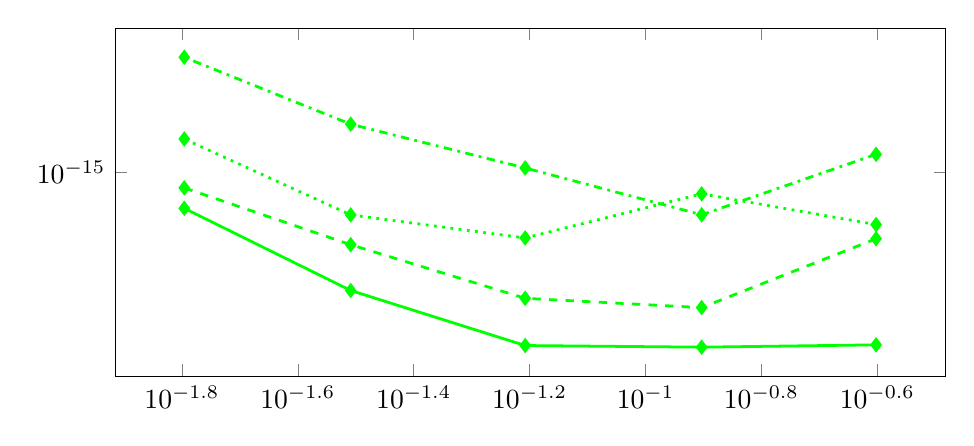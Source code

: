 \begin{tikzpicture}%
\begin{axis}[xmode=log,ymode=log,height=6cm,mark options={solid},width=1\textwidth]%
\addplot[mark=diamond*,color=green,line width=1pt,solid] coordinates {%
(0.25,1.434e-16)%
(0.125,1.397e-16)%
(0.062,1.423e-16)%
(0.031,2.644e-16)%
(0.016,6.668e-16)%
};%
%
%
\addplot[mark=diamond*,color=green,line width=1pt,dashed] coordinates {%
(0.25,4.734e-16)%
(0.125,2.181e-16)%
(0.062,2.421e-16)%
(0.031,4.427e-16)%
(0.016,8.391e-16)%
};%
%
%
\addplot[mark=diamond*,color=green,line width=1pt,dotted] coordinates {%
(0.25,5.552e-16)%
(0.125,7.847e-16)%
(0.062,4.776e-16)%
(0.031,6.192e-16)%
(0.016,1.455e-15)%
};%
%
%
\addplot[mark=diamond*,color=green,line width=1pt,dashdotted] coordinates {%
(0.25,1.224e-15)%
(0.125,6.199e-16)%
(0.062,1.05e-15)%
(0.031,1.719e-15)%
(0.016,3.652e-15)%
};%
%
%
\end{axis}%
\end{tikzpicture}%
